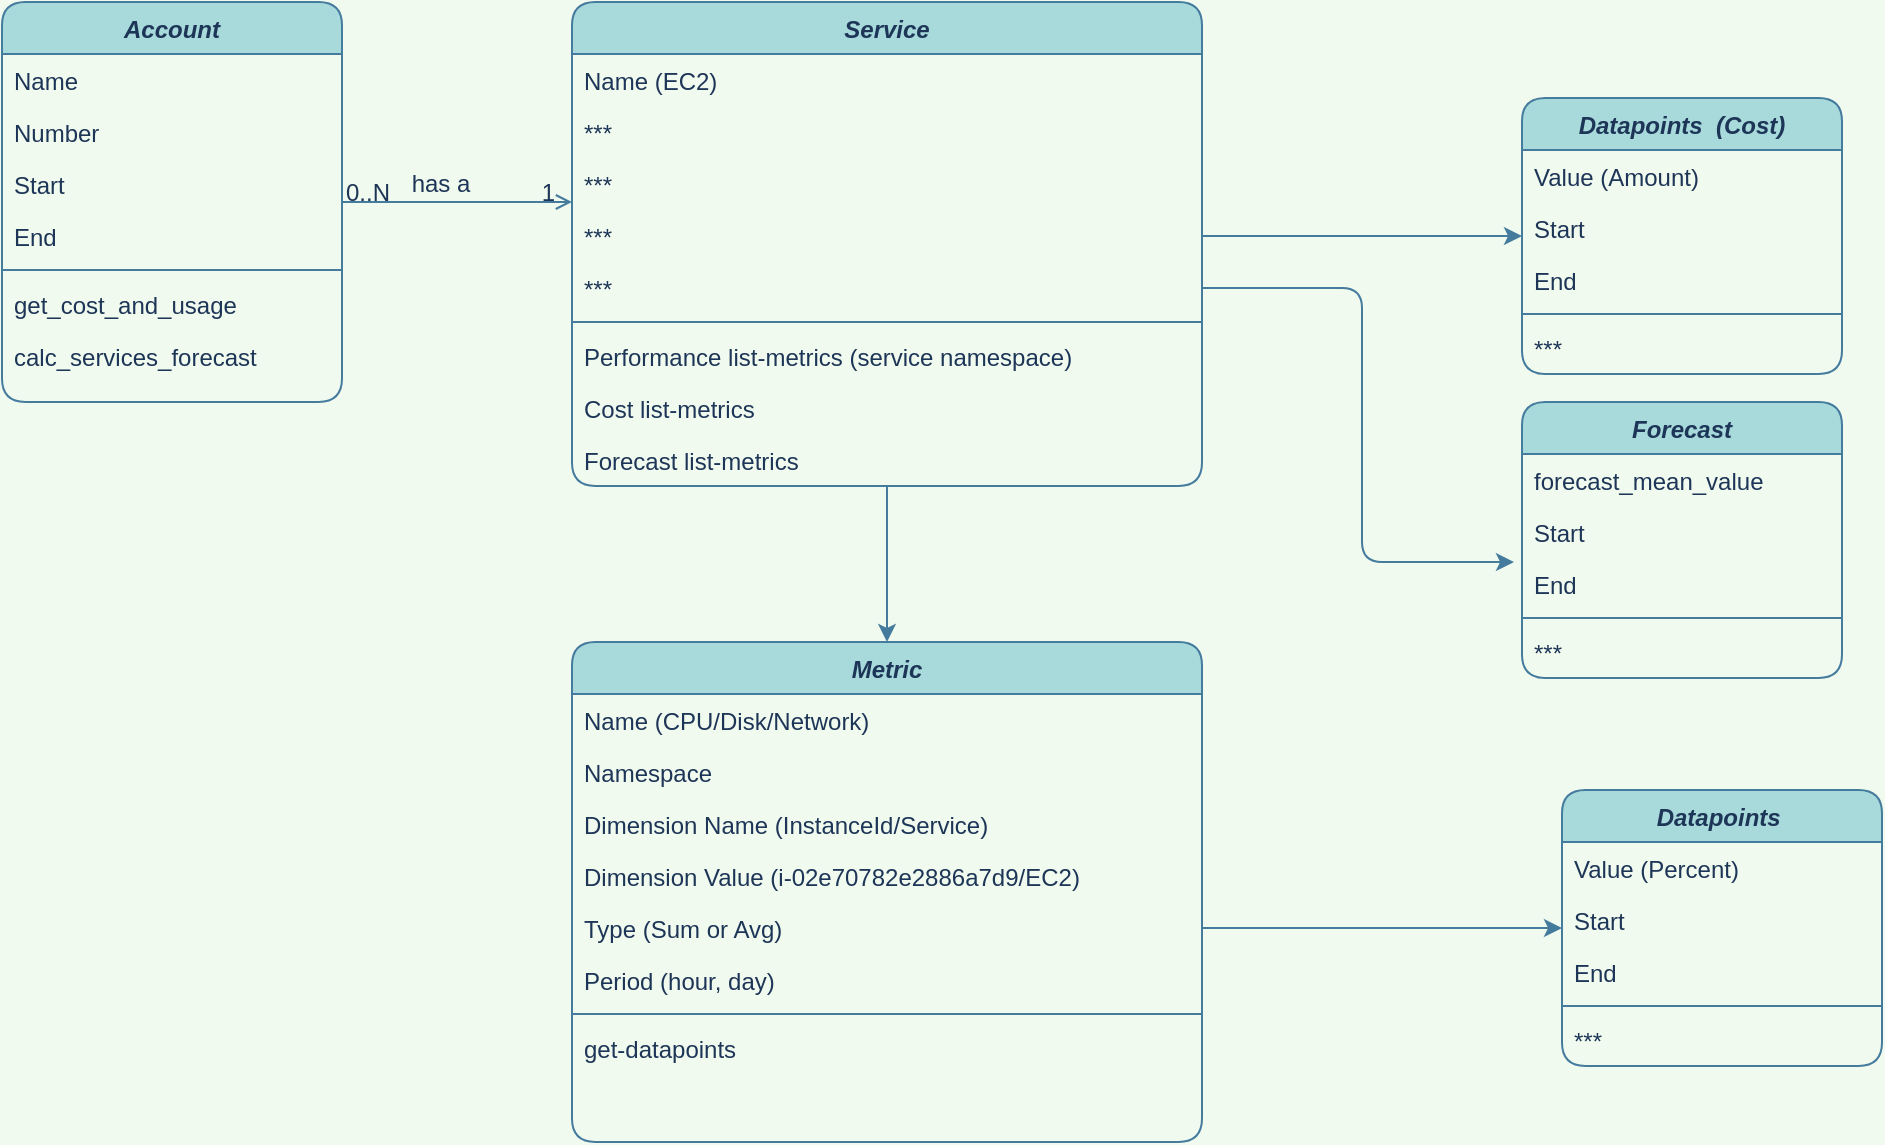 <mxfile version="14.5.7" type="device"><diagram id="C5RBs43oDa-KdzZeNtuy" name="Page-1"><mxGraphModel dx="1422" dy="1505" grid="1" gridSize="10" guides="1" tooltips="1" connect="1" arrows="1" fold="1" page="0" pageScale="1" pageWidth="1169" pageHeight="1654" background="#F1FAEE" math="0" shadow="0"><root><mxCell id="WIyWlLk6GJQsqaUBKTNV-0"/><mxCell id="WIyWlLk6GJQsqaUBKTNV-1" parent="WIyWlLk6GJQsqaUBKTNV-0"/><mxCell id="zkfFHV4jXpPFQw0GAbJ--0" value="Account" style="swimlane;fontStyle=3;align=center;verticalAlign=top;childLayout=stackLayout;horizontal=1;startSize=26;horizontalStack=0;resizeParent=1;resizeLast=0;collapsible=1;marginBottom=0;shadow=0;strokeWidth=1;fillColor=#A8DADC;strokeColor=#457B9D;fontColor=#1D3557;rounded=1;" parent="WIyWlLk6GJQsqaUBKTNV-1" vertex="1"><mxGeometry x="30" y="-750" width="170" height="200" as="geometry"><mxRectangle x="230" y="140" width="160" height="26" as="alternateBounds"/></mxGeometry></mxCell><mxCell id="zkfFHV4jXpPFQw0GAbJ--1" value="Name" style="text;align=left;verticalAlign=top;spacingLeft=4;spacingRight=4;overflow=hidden;rotatable=0;points=[[0,0.5],[1,0.5]];portConstraint=eastwest;fontColor=#1D3557;rounded=1;" parent="zkfFHV4jXpPFQw0GAbJ--0" vertex="1"><mxGeometry y="26" width="170" height="26" as="geometry"/></mxCell><mxCell id="zkfFHV4jXpPFQw0GAbJ--2" value="Number" style="text;align=left;verticalAlign=top;spacingLeft=4;spacingRight=4;overflow=hidden;rotatable=0;points=[[0,0.5],[1,0.5]];portConstraint=eastwest;shadow=0;html=0;fontColor=#1D3557;rounded=1;" parent="zkfFHV4jXpPFQw0GAbJ--0" vertex="1"><mxGeometry y="52" width="170" height="26" as="geometry"/></mxCell><mxCell id="zkfFHV4jXpPFQw0GAbJ--3" value="Start" style="text;align=left;verticalAlign=top;spacingLeft=4;spacingRight=4;overflow=hidden;rotatable=0;points=[[0,0.5],[1,0.5]];portConstraint=eastwest;shadow=0;html=0;fontColor=#1D3557;rounded=1;" parent="zkfFHV4jXpPFQw0GAbJ--0" vertex="1"><mxGeometry y="78" width="170" height="26" as="geometry"/></mxCell><mxCell id="vQ4JVNOlhELO7zBfpXAZ-74" value="End" style="text;align=left;verticalAlign=top;spacingLeft=4;spacingRight=4;overflow=hidden;rotatable=0;points=[[0,0.5],[1,0.5]];portConstraint=eastwest;shadow=0;html=0;fontColor=#1D3557;rounded=1;" vertex="1" parent="zkfFHV4jXpPFQw0GAbJ--0"><mxGeometry y="104" width="170" height="26" as="geometry"/></mxCell><mxCell id="zkfFHV4jXpPFQw0GAbJ--4" value="" style="line;html=1;strokeWidth=1;align=left;verticalAlign=middle;spacingTop=-1;spacingLeft=3;spacingRight=3;rotatable=0;labelPosition=right;points=[];portConstraint=eastwest;labelBackgroundColor=#F1FAEE;fillColor=#A8DADC;strokeColor=#457B9D;fontColor=#1D3557;rounded=1;" parent="zkfFHV4jXpPFQw0GAbJ--0" vertex="1"><mxGeometry y="130" width="170" height="8" as="geometry"/></mxCell><mxCell id="vQ4JVNOlhELO7zBfpXAZ-93" value="get_cost_and_usage" style="text;align=left;verticalAlign=top;spacingLeft=4;spacingRight=4;overflow=hidden;rotatable=0;points=[[0,0.5],[1,0.5]];portConstraint=eastwest;shadow=0;html=0;fontColor=#1D3557;rounded=1;" vertex="1" parent="zkfFHV4jXpPFQw0GAbJ--0"><mxGeometry y="138" width="170" height="26" as="geometry"/></mxCell><mxCell id="vQ4JVNOlhELO7zBfpXAZ-95" value="calc_services_forecast" style="text;align=left;verticalAlign=top;spacingLeft=4;spacingRight=4;overflow=hidden;rotatable=0;points=[[0,0.5],[1,0.5]];portConstraint=eastwest;shadow=0;html=0;fontColor=#1D3557;rounded=1;" vertex="1" parent="zkfFHV4jXpPFQw0GAbJ--0"><mxGeometry y="164" width="170" height="26" as="geometry"/></mxCell><mxCell id="vQ4JVNOlhELO7zBfpXAZ-80" style="edgeStyle=orthogonalEdgeStyle;orthogonalLoop=1;jettySize=auto;html=1;labelBackgroundColor=#F1FAEE;strokeColor=#457B9D;fontColor=#1D3557;entryX=0.5;entryY=0;entryDx=0;entryDy=0;" edge="1" parent="WIyWlLk6GJQsqaUBKTNV-1" source="zkfFHV4jXpPFQw0GAbJ--17" target="vQ4JVNOlhELO7zBfpXAZ-62"><mxGeometry relative="1" as="geometry"><mxPoint x="470" y="-440" as="targetPoint"/></mxGeometry></mxCell><mxCell id="zkfFHV4jXpPFQw0GAbJ--17" value="Service" style="swimlane;fontStyle=3;align=center;verticalAlign=top;childLayout=stackLayout;horizontal=1;startSize=26;horizontalStack=0;resizeParent=1;resizeLast=0;collapsible=1;marginBottom=0;shadow=0;strokeWidth=1;fillColor=#A8DADC;strokeColor=#457B9D;fontColor=#1D3557;rounded=1;" parent="WIyWlLk6GJQsqaUBKTNV-1" vertex="1"><mxGeometry x="315" y="-750" width="315" height="242" as="geometry"><mxRectangle x="550" y="140" width="160" height="26" as="alternateBounds"/></mxGeometry></mxCell><mxCell id="zkfFHV4jXpPFQw0GAbJ--18" value="Name (EC2)" style="text;align=left;verticalAlign=top;spacingLeft=4;spacingRight=4;overflow=hidden;rotatable=0;points=[[0,0.5],[1,0.5]];portConstraint=eastwest;fontColor=#1D3557;rounded=1;" parent="zkfFHV4jXpPFQw0GAbJ--17" vertex="1"><mxGeometry y="26" width="315" height="26" as="geometry"/></mxCell><mxCell id="zkfFHV4jXpPFQw0GAbJ--19" value="***" style="text;align=left;verticalAlign=top;spacingLeft=4;spacingRight=4;overflow=hidden;rotatable=0;points=[[0,0.5],[1,0.5]];portConstraint=eastwest;shadow=0;html=0;fontColor=#1D3557;rounded=1;" parent="zkfFHV4jXpPFQw0GAbJ--17" vertex="1"><mxGeometry y="52" width="315" height="26" as="geometry"/></mxCell><mxCell id="zkfFHV4jXpPFQw0GAbJ--20" value="***" style="text;align=left;verticalAlign=top;spacingLeft=4;spacingRight=4;overflow=hidden;rotatable=0;points=[[0,0.5],[1,0.5]];portConstraint=eastwest;shadow=0;html=0;fontColor=#1D3557;rounded=1;" parent="zkfFHV4jXpPFQw0GAbJ--17" vertex="1"><mxGeometry y="78" width="315" height="26" as="geometry"/></mxCell><mxCell id="zkfFHV4jXpPFQw0GAbJ--21" value="***" style="text;align=left;verticalAlign=top;spacingLeft=4;spacingRight=4;overflow=hidden;rotatable=0;points=[[0,0.5],[1,0.5]];portConstraint=eastwest;shadow=0;html=0;fontColor=#1D3557;rounded=1;" parent="zkfFHV4jXpPFQw0GAbJ--17" vertex="1"><mxGeometry y="104" width="315" height="26" as="geometry"/></mxCell><mxCell id="zkfFHV4jXpPFQw0GAbJ--22" value="***" style="text;align=left;verticalAlign=top;spacingLeft=4;spacingRight=4;overflow=hidden;rotatable=0;points=[[0,0.5],[1,0.5]];portConstraint=eastwest;shadow=0;html=0;fontColor=#1D3557;rounded=1;" parent="zkfFHV4jXpPFQw0GAbJ--17" vertex="1"><mxGeometry y="130" width="315" height="26" as="geometry"/></mxCell><mxCell id="zkfFHV4jXpPFQw0GAbJ--23" value="" style="line;html=1;strokeWidth=1;align=left;verticalAlign=middle;spacingTop=-1;spacingLeft=3;spacingRight=3;rotatable=0;labelPosition=right;points=[];portConstraint=eastwest;labelBackgroundColor=#F1FAEE;fillColor=#A8DADC;strokeColor=#457B9D;fontColor=#1D3557;rounded=1;" parent="zkfFHV4jXpPFQw0GAbJ--17" vertex="1"><mxGeometry y="156" width="315" height="8" as="geometry"/></mxCell><mxCell id="zkfFHV4jXpPFQw0GAbJ--24" value="Performance list-metrics (service namespace)" style="text;align=left;verticalAlign=top;spacingLeft=4;spacingRight=4;overflow=hidden;rotatable=0;points=[[0,0.5],[1,0.5]];portConstraint=eastwest;fontColor=#1D3557;rounded=1;" parent="zkfFHV4jXpPFQw0GAbJ--17" vertex="1"><mxGeometry y="164" width="315" height="26" as="geometry"/></mxCell><mxCell id="zkfFHV4jXpPFQw0GAbJ--25" value="Cost list-metrics" style="text;align=left;verticalAlign=top;spacingLeft=4;spacingRight=4;overflow=hidden;rotatable=0;points=[[0,0.5],[1,0.5]];portConstraint=eastwest;fontColor=#1D3557;rounded=1;" parent="zkfFHV4jXpPFQw0GAbJ--17" vertex="1"><mxGeometry y="190" width="315" height="26" as="geometry"/></mxCell><mxCell id="vQ4JVNOlhELO7zBfpXAZ-91" value="Forecast list-metrics" style="text;align=left;verticalAlign=top;spacingLeft=4;spacingRight=4;overflow=hidden;rotatable=0;points=[[0,0.5],[1,0.5]];portConstraint=eastwest;fontColor=#1D3557;rounded=1;" vertex="1" parent="zkfFHV4jXpPFQw0GAbJ--17"><mxGeometry y="216" width="315" height="26" as="geometry"/></mxCell><mxCell id="zkfFHV4jXpPFQw0GAbJ--26" value="" style="endArrow=open;shadow=0;strokeWidth=1;endFill=1;edgeStyle=elbowEdgeStyle;elbow=vertical;labelBackgroundColor=#F1FAEE;strokeColor=#457B9D;fontColor=#1D3557;" parent="WIyWlLk6GJQsqaUBKTNV-1" source="zkfFHV4jXpPFQw0GAbJ--0" target="zkfFHV4jXpPFQw0GAbJ--17" edge="1"><mxGeometry x="0.5" y="41" relative="1" as="geometry"><mxPoint x="330" y="-578" as="sourcePoint"/><mxPoint x="490" y="-578" as="targetPoint"/><mxPoint x="-40" y="32" as="offset"/></mxGeometry></mxCell><mxCell id="zkfFHV4jXpPFQw0GAbJ--27" value="0..N" style="resizable=0;align=left;verticalAlign=bottom;labelBackgroundColor=none;fontSize=12;fillColor=#A8DADC;strokeColor=#457B9D;fontColor=#1D3557;rounded=1;" parent="zkfFHV4jXpPFQw0GAbJ--26" connectable="0" vertex="1"><mxGeometry x="-1" relative="1" as="geometry"><mxPoint y="4" as="offset"/></mxGeometry></mxCell><mxCell id="zkfFHV4jXpPFQw0GAbJ--28" value="1" style="resizable=0;align=right;verticalAlign=bottom;labelBackgroundColor=none;fontSize=12;fillColor=#A8DADC;strokeColor=#457B9D;fontColor=#1D3557;rounded=1;" parent="zkfFHV4jXpPFQw0GAbJ--26" connectable="0" vertex="1"><mxGeometry x="1" relative="1" as="geometry"><mxPoint x="-7" y="4" as="offset"/></mxGeometry></mxCell><mxCell id="zkfFHV4jXpPFQw0GAbJ--29" value="has a" style="text;html=1;resizable=0;points=[];;align=center;verticalAlign=middle;labelBackgroundColor=none;shadow=0;strokeWidth=1;fontSize=12;fontColor=#1D3557;rounded=1;" parent="zkfFHV4jXpPFQw0GAbJ--26" vertex="1" connectable="0"><mxGeometry x="0.5" y="49" relative="1" as="geometry"><mxPoint x="-38" y="40" as="offset"/></mxGeometry></mxCell><mxCell id="vQ4JVNOlhELO7zBfpXAZ-3" value="Datapoints " style="swimlane;fontStyle=3;align=center;verticalAlign=top;childLayout=stackLayout;horizontal=1;startSize=26;horizontalStack=0;resizeParent=1;resizeLast=0;collapsible=1;marginBottom=0;shadow=0;strokeWidth=1;fillColor=#A8DADC;strokeColor=#457B9D;fontColor=#1D3557;rounded=1;" vertex="1" parent="WIyWlLk6GJQsqaUBKTNV-1"><mxGeometry x="810" y="-356" width="160" height="138" as="geometry"><mxRectangle x="230" y="140" width="160" height="26" as="alternateBounds"/></mxGeometry></mxCell><mxCell id="vQ4JVNOlhELO7zBfpXAZ-5" value="Value (Percent)" style="text;align=left;verticalAlign=top;spacingLeft=4;spacingRight=4;overflow=hidden;rotatable=0;points=[[0,0.5],[1,0.5]];portConstraint=eastwest;shadow=0;html=0;fontColor=#1D3557;rounded=1;" vertex="1" parent="vQ4JVNOlhELO7zBfpXAZ-3"><mxGeometry y="26" width="160" height="26" as="geometry"/></mxCell><mxCell id="vQ4JVNOlhELO7zBfpXAZ-76" value="Start" style="text;align=left;verticalAlign=top;spacingLeft=4;spacingRight=4;overflow=hidden;rotatable=0;points=[[0,0.5],[1,0.5]];portConstraint=eastwest;shadow=0;html=0;fontColor=#1D3557;rounded=1;" vertex="1" parent="vQ4JVNOlhELO7zBfpXAZ-3"><mxGeometry y="52" width="160" height="26" as="geometry"/></mxCell><mxCell id="vQ4JVNOlhELO7zBfpXAZ-77" value="End" style="text;align=left;verticalAlign=top;spacingLeft=4;spacingRight=4;overflow=hidden;rotatable=0;points=[[0,0.5],[1,0.5]];portConstraint=eastwest;shadow=0;html=0;fontColor=#1D3557;rounded=1;" vertex="1" parent="vQ4JVNOlhELO7zBfpXAZ-3"><mxGeometry y="78" width="160" height="26" as="geometry"/></mxCell><mxCell id="vQ4JVNOlhELO7zBfpXAZ-7" value="" style="line;html=1;strokeWidth=1;align=left;verticalAlign=middle;spacingTop=-1;spacingLeft=3;spacingRight=3;rotatable=0;labelPosition=right;points=[];portConstraint=eastwest;labelBackgroundColor=#F1FAEE;fillColor=#A8DADC;strokeColor=#457B9D;fontColor=#1D3557;rounded=1;" vertex="1" parent="vQ4JVNOlhELO7zBfpXAZ-3"><mxGeometry y="104" width="160" height="8" as="geometry"/></mxCell><mxCell id="vQ4JVNOlhELO7zBfpXAZ-8" value="***" style="text;align=left;verticalAlign=top;spacingLeft=4;spacingRight=4;overflow=hidden;rotatable=0;points=[[0,0.5],[1,0.5]];portConstraint=eastwest;fontColor=#1D3557;rounded=1;" vertex="1" parent="vQ4JVNOlhELO7zBfpXAZ-3"><mxGeometry y="112" width="160" height="26" as="geometry"/></mxCell><mxCell id="vQ4JVNOlhELO7zBfpXAZ-62" value="Metric" style="swimlane;fontStyle=3;align=center;verticalAlign=top;childLayout=stackLayout;horizontal=1;startSize=26;horizontalStack=0;resizeParent=1;resizeLast=0;collapsible=1;marginBottom=0;shadow=0;strokeWidth=1;fillColor=#A8DADC;strokeColor=#457B9D;fontColor=#1D3557;rounded=1;" vertex="1" parent="WIyWlLk6GJQsqaUBKTNV-1"><mxGeometry x="315" y="-430" width="315" height="250" as="geometry"><mxRectangle x="230" y="140" width="160" height="26" as="alternateBounds"/></mxGeometry></mxCell><mxCell id="vQ4JVNOlhELO7zBfpXAZ-63" value="Name (CPU/Disk/Network)" style="text;align=left;verticalAlign=top;spacingLeft=4;spacingRight=4;overflow=hidden;rotatable=0;points=[[0,0.5],[1,0.5]];portConstraint=eastwest;fontColor=#1D3557;rounded=1;" vertex="1" parent="vQ4JVNOlhELO7zBfpXAZ-62"><mxGeometry y="26" width="315" height="26" as="geometry"/></mxCell><mxCell id="vQ4JVNOlhELO7zBfpXAZ-86" value="Namespace" style="text;align=left;verticalAlign=top;spacingLeft=4;spacingRight=4;overflow=hidden;rotatable=0;points=[[0,0.5],[1,0.5]];portConstraint=eastwest;fontColor=#1D3557;rounded=1;" vertex="1" parent="vQ4JVNOlhELO7zBfpXAZ-62"><mxGeometry y="52" width="315" height="26" as="geometry"/></mxCell><mxCell id="vQ4JVNOlhELO7zBfpXAZ-83" value="Dimension Name (InstanceId/Service)" style="text;align=left;verticalAlign=top;spacingLeft=4;spacingRight=4;overflow=hidden;rotatable=0;points=[[0,0.5],[1,0.5]];portConstraint=eastwest;fontColor=#1D3557;rounded=1;" vertex="1" parent="vQ4JVNOlhELO7zBfpXAZ-62"><mxGeometry y="78" width="315" height="26" as="geometry"/></mxCell><mxCell id="vQ4JVNOlhELO7zBfpXAZ-84" value="Dimension Value (i-02e70782e2886a7d9/EC2)" style="text;align=left;verticalAlign=top;spacingLeft=4;spacingRight=4;overflow=hidden;rotatable=0;points=[[0,0.5],[1,0.5]];portConstraint=eastwest;fontColor=#1D3557;rounded=1;" vertex="1" parent="vQ4JVNOlhELO7zBfpXAZ-62"><mxGeometry y="104" width="315" height="26" as="geometry"/></mxCell><mxCell id="vQ4JVNOlhELO7zBfpXAZ-64" value="Type (Sum or Avg)" style="text;align=left;verticalAlign=top;spacingLeft=4;spacingRight=4;overflow=hidden;rotatable=0;points=[[0,0.5],[1,0.5]];portConstraint=eastwest;shadow=0;html=0;fontColor=#1D3557;rounded=1;" vertex="1" parent="vQ4JVNOlhELO7zBfpXAZ-62"><mxGeometry y="130" width="315" height="26" as="geometry"/></mxCell><mxCell id="vQ4JVNOlhELO7zBfpXAZ-65" value="Period (hour, day)" style="text;align=left;verticalAlign=top;spacingLeft=4;spacingRight=4;overflow=hidden;rotatable=0;points=[[0,0.5],[1,0.5]];portConstraint=eastwest;shadow=0;html=0;fontColor=#1D3557;rounded=1;" vertex="1" parent="vQ4JVNOlhELO7zBfpXAZ-62"><mxGeometry y="156" width="315" height="26" as="geometry"/></mxCell><mxCell id="vQ4JVNOlhELO7zBfpXAZ-66" value="" style="line;html=1;strokeWidth=1;align=left;verticalAlign=middle;spacingTop=-1;spacingLeft=3;spacingRight=3;rotatable=0;labelPosition=right;points=[];portConstraint=eastwest;labelBackgroundColor=#F1FAEE;fillColor=#A8DADC;strokeColor=#457B9D;fontColor=#1D3557;rounded=1;" vertex="1" parent="vQ4JVNOlhELO7zBfpXAZ-62"><mxGeometry y="182" width="315" height="8" as="geometry"/></mxCell><mxCell id="vQ4JVNOlhELO7zBfpXAZ-92" value="get-datapoints" style="text;align=left;verticalAlign=top;spacingLeft=4;spacingRight=4;overflow=hidden;rotatable=0;points=[[0,0.5],[1,0.5]];portConstraint=eastwest;shadow=0;html=0;fontColor=#1D3557;rounded=1;" vertex="1" parent="vQ4JVNOlhELO7zBfpXAZ-62"><mxGeometry y="190" width="315" height="26" as="geometry"/></mxCell><mxCell id="vQ4JVNOlhELO7zBfpXAZ-79" style="edgeStyle=orthogonalEdgeStyle;orthogonalLoop=1;jettySize=auto;html=1;entryX=0;entryY=0.5;entryDx=0;entryDy=0;labelBackgroundColor=#F1FAEE;strokeColor=#457B9D;fontColor=#1D3557;" edge="1" parent="WIyWlLk6GJQsqaUBKTNV-1" source="vQ4JVNOlhELO7zBfpXAZ-64" target="vQ4JVNOlhELO7zBfpXAZ-3"><mxGeometry relative="1" as="geometry"/></mxCell><mxCell id="vQ4JVNOlhELO7zBfpXAZ-96" value="Datapoints  (Cost)" style="swimlane;fontStyle=3;align=center;verticalAlign=top;childLayout=stackLayout;horizontal=1;startSize=26;horizontalStack=0;resizeParent=1;resizeLast=0;collapsible=1;marginBottom=0;shadow=0;strokeWidth=1;fillColor=#A8DADC;strokeColor=#457B9D;fontColor=#1D3557;rounded=1;" vertex="1" parent="WIyWlLk6GJQsqaUBKTNV-1"><mxGeometry x="790" y="-702" width="160" height="138" as="geometry"><mxRectangle x="230" y="140" width="160" height="26" as="alternateBounds"/></mxGeometry></mxCell><mxCell id="vQ4JVNOlhELO7zBfpXAZ-97" value="Value (Amount)" style="text;align=left;verticalAlign=top;spacingLeft=4;spacingRight=4;overflow=hidden;rotatable=0;points=[[0,0.5],[1,0.5]];portConstraint=eastwest;shadow=0;html=0;fontColor=#1D3557;rounded=1;" vertex="1" parent="vQ4JVNOlhELO7zBfpXAZ-96"><mxGeometry y="26" width="160" height="26" as="geometry"/></mxCell><mxCell id="vQ4JVNOlhELO7zBfpXAZ-98" value="Start" style="text;align=left;verticalAlign=top;spacingLeft=4;spacingRight=4;overflow=hidden;rotatable=0;points=[[0,0.5],[1,0.5]];portConstraint=eastwest;shadow=0;html=0;fontColor=#1D3557;rounded=1;" vertex="1" parent="vQ4JVNOlhELO7zBfpXAZ-96"><mxGeometry y="52" width="160" height="26" as="geometry"/></mxCell><mxCell id="vQ4JVNOlhELO7zBfpXAZ-99" value="End" style="text;align=left;verticalAlign=top;spacingLeft=4;spacingRight=4;overflow=hidden;rotatable=0;points=[[0,0.5],[1,0.5]];portConstraint=eastwest;shadow=0;html=0;fontColor=#1D3557;rounded=1;" vertex="1" parent="vQ4JVNOlhELO7zBfpXAZ-96"><mxGeometry y="78" width="160" height="26" as="geometry"/></mxCell><mxCell id="vQ4JVNOlhELO7zBfpXAZ-100" value="" style="line;html=1;strokeWidth=1;align=left;verticalAlign=middle;spacingTop=-1;spacingLeft=3;spacingRight=3;rotatable=0;labelPosition=right;points=[];portConstraint=eastwest;labelBackgroundColor=#F1FAEE;fillColor=#A8DADC;strokeColor=#457B9D;fontColor=#1D3557;rounded=1;" vertex="1" parent="vQ4JVNOlhELO7zBfpXAZ-96"><mxGeometry y="104" width="160" height="8" as="geometry"/></mxCell><mxCell id="vQ4JVNOlhELO7zBfpXAZ-101" value="***" style="text;align=left;verticalAlign=top;spacingLeft=4;spacingRight=4;overflow=hidden;rotatable=0;points=[[0,0.5],[1,0.5]];portConstraint=eastwest;fontColor=#1D3557;rounded=1;" vertex="1" parent="vQ4JVNOlhELO7zBfpXAZ-96"><mxGeometry y="112" width="160" height="26" as="geometry"/></mxCell><mxCell id="vQ4JVNOlhELO7zBfpXAZ-102" style="edgeStyle=orthogonalEdgeStyle;rounded=1;orthogonalLoop=1;jettySize=auto;html=1;entryX=0;entryY=0.5;entryDx=0;entryDy=0;strokeColor=#457B9D;fillColor=#A8DADC;fontColor=#1D3557;" edge="1" parent="WIyWlLk6GJQsqaUBKTNV-1" source="zkfFHV4jXpPFQw0GAbJ--21" target="vQ4JVNOlhELO7zBfpXAZ-96"><mxGeometry relative="1" as="geometry"/></mxCell><mxCell id="vQ4JVNOlhELO7zBfpXAZ-103" value="Forecast" style="swimlane;fontStyle=3;align=center;verticalAlign=top;childLayout=stackLayout;horizontal=1;startSize=26;horizontalStack=0;resizeParent=1;resizeLast=0;collapsible=1;marginBottom=0;shadow=0;strokeWidth=1;fillColor=#A8DADC;strokeColor=#457B9D;fontColor=#1D3557;rounded=1;" vertex="1" parent="WIyWlLk6GJQsqaUBKTNV-1"><mxGeometry x="790" y="-550" width="160" height="138" as="geometry"><mxRectangle x="230" y="140" width="160" height="26" as="alternateBounds"/></mxGeometry></mxCell><mxCell id="vQ4JVNOlhELO7zBfpXAZ-104" value="forecast_mean_value" style="text;align=left;verticalAlign=top;spacingLeft=4;spacingRight=4;overflow=hidden;rotatable=0;points=[[0,0.5],[1,0.5]];portConstraint=eastwest;shadow=0;html=0;fontColor=#1D3557;rounded=1;" vertex="1" parent="vQ4JVNOlhELO7zBfpXAZ-103"><mxGeometry y="26" width="160" height="26" as="geometry"/></mxCell><mxCell id="vQ4JVNOlhELO7zBfpXAZ-105" value="Start" style="text;align=left;verticalAlign=top;spacingLeft=4;spacingRight=4;overflow=hidden;rotatable=0;points=[[0,0.5],[1,0.5]];portConstraint=eastwest;shadow=0;html=0;fontColor=#1D3557;rounded=1;" vertex="1" parent="vQ4JVNOlhELO7zBfpXAZ-103"><mxGeometry y="52" width="160" height="26" as="geometry"/></mxCell><mxCell id="vQ4JVNOlhELO7zBfpXAZ-106" value="End" style="text;align=left;verticalAlign=top;spacingLeft=4;spacingRight=4;overflow=hidden;rotatable=0;points=[[0,0.5],[1,0.5]];portConstraint=eastwest;shadow=0;html=0;fontColor=#1D3557;rounded=1;" vertex="1" parent="vQ4JVNOlhELO7zBfpXAZ-103"><mxGeometry y="78" width="160" height="26" as="geometry"/></mxCell><mxCell id="vQ4JVNOlhELO7zBfpXAZ-107" value="" style="line;html=1;strokeWidth=1;align=left;verticalAlign=middle;spacingTop=-1;spacingLeft=3;spacingRight=3;rotatable=0;labelPosition=right;points=[];portConstraint=eastwest;labelBackgroundColor=#F1FAEE;fillColor=#A8DADC;strokeColor=#457B9D;fontColor=#1D3557;rounded=1;" vertex="1" parent="vQ4JVNOlhELO7zBfpXAZ-103"><mxGeometry y="104" width="160" height="8" as="geometry"/></mxCell><mxCell id="vQ4JVNOlhELO7zBfpXAZ-108" value="***" style="text;align=left;verticalAlign=top;spacingLeft=4;spacingRight=4;overflow=hidden;rotatable=0;points=[[0,0.5],[1,0.5]];portConstraint=eastwest;fontColor=#1D3557;rounded=1;" vertex="1" parent="vQ4JVNOlhELO7zBfpXAZ-103"><mxGeometry y="112" width="160" height="26" as="geometry"/></mxCell><mxCell id="vQ4JVNOlhELO7zBfpXAZ-109" style="edgeStyle=orthogonalEdgeStyle;rounded=1;orthogonalLoop=1;jettySize=auto;html=1;entryX=-0.025;entryY=0.077;entryDx=0;entryDy=0;entryPerimeter=0;strokeColor=#457B9D;fillColor=#A8DADC;fontColor=#1D3557;" edge="1" parent="WIyWlLk6GJQsqaUBKTNV-1" source="zkfFHV4jXpPFQw0GAbJ--22" target="vQ4JVNOlhELO7zBfpXAZ-106"><mxGeometry relative="1" as="geometry"/></mxCell></root></mxGraphModel></diagram></mxfile>